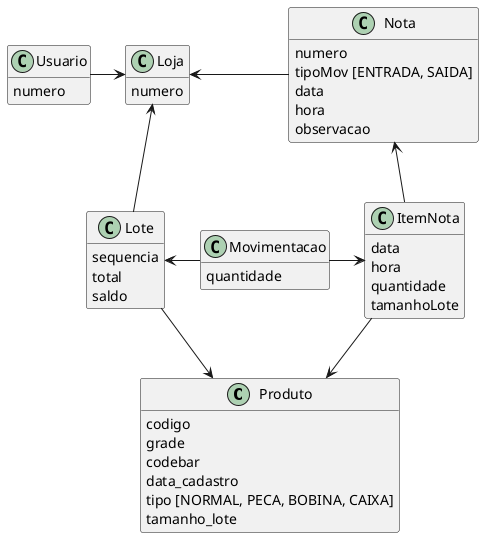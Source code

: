 @startuml modelo
hide methods

class Produto{
	codigo
	grade
	codebar
	data_cadastro
	tipo [NORMAL, PECA, BOBINA, CAIXA]
	tamanho_lote
}

class ItemNota{
	data
	hora
	quantidade
	tamanhoLote
}

class Nota {
	numero
	tipoMov [ENTRADA, SAIDA]
	data
	hora
	observacao
}

class Lote {
	sequencia
	total
	saldo
}

class Movimentacao {
	quantidade
}

class Loja {
	numero
}

class Usuario {
	numero
}


ItemNota	-u->	Nota
ItemNota	-->	Produto
Lote		-->	Produto
Lote		-u->	Loja
Movimentacao	-l->	Lote
Movimentacao	-r->	ItemNota
Nota		-l->	Loja
Usuario		-r->	Loja
@enduml
